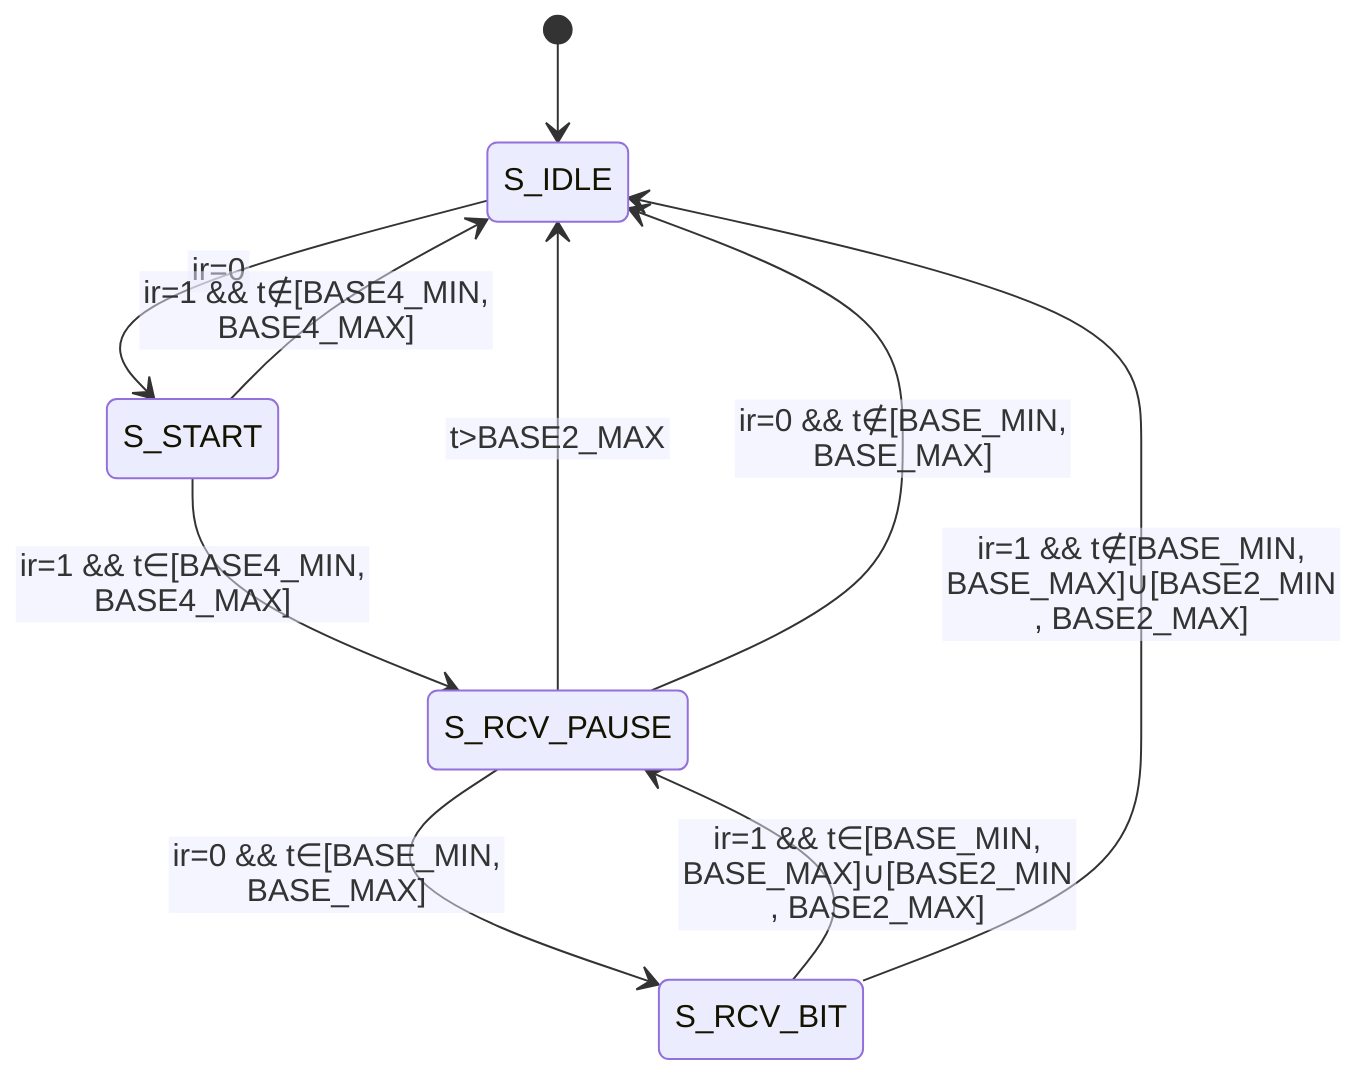 %%{init: {"flowchart": { "htmlLabels": false}} }%%
stateDiagram-v2
    idle: S_IDLE
    start: S_START
    pause: S_RCV_PAUSE
    bit: S_RCV_BIT

    [*] --> idle
    idle --> start : ir=0

    start --> pause : ir=1 && t∈[BASE4_MIN, BASE4_MAX]
    start --> idle : ir=1 && t∉[BASE4_MIN, BASE4_MAX]

    pause --> idle : t>BASE2_MAX
    pause --> bit : ir=0 && t∈[BASE_MIN, BASE_MAX]
    pause --> idle : ir=0 && t∉[BASE_MIN, BASE_MAX]

    bit --> pause : ir=1 && t∈[BASE_MIN, BASE_MAX]∪[BASE2_MIN, BASE2_MAX]
    bit --> idle : ir=1 && t∉[BASE_MIN, BASE_MAX]∪[BASE2_MIN, BASE2_MAX]